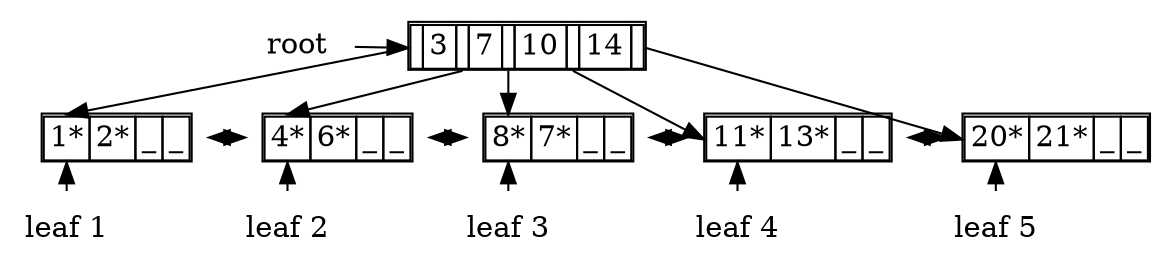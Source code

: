 digraph G
{
    splines=false
    ranksep="0.1"
    nodespe="0.1"
    root_node
    [
        shape = none
        label = <<table border="1" cellborder="1" cellspacing="0">
                    <tr>
                        <td port="connector0"></td>
                        <td port="key0">3</td>
                        <td port="connector1"></td>
                        <td port="key1">7</td>
                        <td port="connector2"></td>
                        <td port="key2">10</td>
                        <td port="connector3"></td>
                        <td port="key3">14</td>
                        <td port="connector4"></td>
                    </tr>
                </table>>
    ]
    leaf_node_1
    [
        shape = none
        label = <<table border="1" cellborder="1" cellspacing="0">
                    <tr>
                        <td port="key0">1*</td>
                        <td port="key1">2*</td>
                        <td port="key2">_</td>
                        <td port="key3">_</td>
                    </tr>
                </table>>
    ]
    leaf_node_2
    [
        shape = none
        label = <<table border="1" cellborder="1" cellspacing="0">
                    <tr>
                        <td port="key0">4*</td>
                        <td port="key1">6*</td>
                        <td port="key2">_</td>
                        <td port="key3">_</td>
                    </tr>
                </table>>
    ]
    leaf_node_3
    [
        shape = none
        label = <<table border="1" cellborder="1" cellspacing="0">
                    <tr>
                        <td port="key0">8*</td>
                        <td port="key1">7*</td>
                        <td port="key2">_</td>
                        <td port="key3">_</td>
                    </tr>
                </table>>
    ]
    leaf_node_4
    [
        shape = none
        label = <<table border="1" cellborder="1" cellspacing="0">
                    <tr>
                        <td port="key0">11*</td>
                        <td port="key1">13*</td>
                        <td port="key2">_</td>
                        <td port="key3">_</td>
                    </tr>
                </table>>
    ]
    leaf_node_5
    [
        shape = none
        label = <<table border="1" cellborder="1" cellspacing="0">
                    <tr>
                        <td port="key0">20*</td>
                        <td port="key1">21*</td>
                        <td port="key2">_</td>
                        <td port="key3">_</td>
                    </tr>
                </table>>
    ]

    root_label [ shape = none label="root" ]
    root_label -> root_node:"connector0"

    root_node:"connector0" -> leaf_node_1:"key0" 
    root_node:"connector1" -> leaf_node_2:"key0"
    root_node:"connector2" -> leaf_node_3:"key0"
    root_node:"connector3" -> leaf_node_4:"key0" 
    root_node:"connector4" -> leaf_node_5:"key0"

    leaf_1_label [ shape=none label="leaf 1"]
    leaf_1_label -> leaf_node_1:"key0"
    leaf_2_label [ shape=none label="leaf 2"]
    leaf_2_label -> leaf_node_2:"key0"
    leaf_3_label [ shape=none label="leaf 3"]
    leaf_3_label -> leaf_node_3:"key0"
    leaf_4_label [ shape=none label="leaf 4"]
    leaf_4_label -> leaf_node_4:"key0"
    leaf_5_label [ shape=none label="leaf 5"]
    leaf_5_label -> leaf_node_5:"key0"

    // make invisible ranks
    leaf_1_label -> leaf_2_label -> leaf_3_label -> leaf_4_label -> leaf_5_label [style=invis constraint=false];
    leaf_node_1 -> leaf_node_2 -> leaf_node_3 -> leaf_node_4 -> leaf_node_5 [dir="both" constraint=false];

    {rank=min; root_label root_node}
    {rank=same; leaf_node_1 leaf_node_2 leaf_node_3 leaf_node_4 leaf_node_5}
    {rank=max; leaf_1_label leaf_2_label leaf_3_label leaf_4_label leaf_5_label }
}
